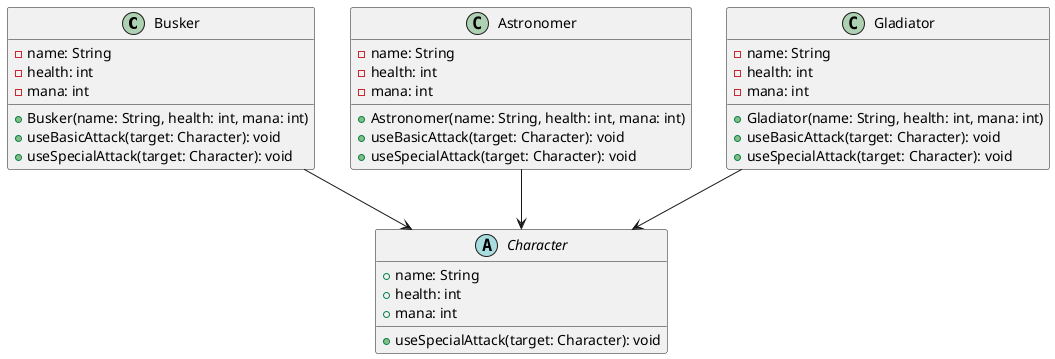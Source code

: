 @startuml

class Busker {
  - name: String
  - health: int
  - mana: int
  + Busker(name: String, health: int, mana: int)
  + useBasicAttack(target: Character): void
  + useSpecialAttack(target: Character): void
}

class Astronomer {
  - name: String
  - health: int
  - mana: int
  + Astronomer(name: String, health: int, mana: int)
  + useBasicAttack(target: Character): void
  + useSpecialAttack(target: Character): void
}

class Gladiator {
  - name: String
  - health: int
  - mana: int
  + Gladiator(name: String, health: int, mana: int)
  + useBasicAttack(target: Character): void
  + useSpecialAttack(target: Character): void
}

abstract class Character {
  + name: String
  + health: int
  + mana: int
  + useSpecialAttack(target: Character): void
}

Busker --> Character
Astronomer --> Character
Gladiator --> Character

@enduml
